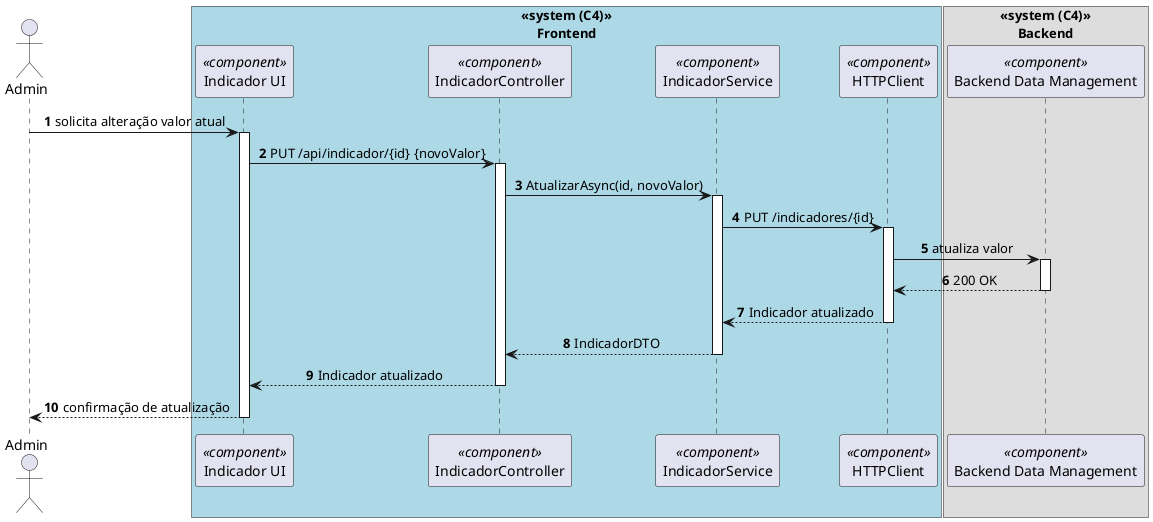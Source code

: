 ﻿@startuml AtualizarIndicador
autonumber
skinparam DefaultTextAlignment center
actor Admin as "Admin"

box "<<system (C4)>>\nFrontend" #LightBlue
    participant UI as "Indicador UI" <<component>>
    participant Controller as "IndicadorController" <<component>>
    participant Service as "IndicadorService" <<component>>
    participant HTTP as "HTTPClient" <<component>>
end box

box "<<system (C4)>>\nBackend"
    participant DB as "Backend Data Management" <<component>>
end box

Admin -> UI : solicita alteração valor atual
activate UI
UI -> Controller : PUT /api/indicador/{id} {novoValor}
activate Controller
Controller -> Service : AtualizarAsync(id, novoValor)
activate Service
Service -> HTTP : PUT /indicadores/{id}
activate HTTP
HTTP -> DB : atualiza valor
activate DB
DB --> HTTP : 200 OK
deactivate DB
HTTP --> Service : Indicador atualizado
deactivate HTTP
Service --> Controller : IndicadorDTO
deactivate Service
Controller --> UI : Indicador atualizado
deactivate Controller
UI --> Admin : confirmação de atualização
deactivate UI
@enduml
